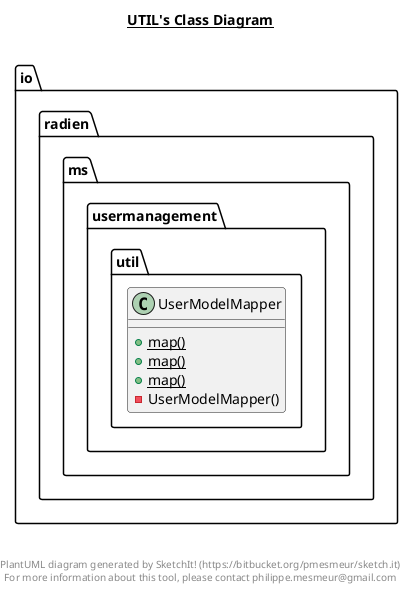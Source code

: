 @startuml

title __UTIL's Class Diagram__\n

  namespace io.radien.ms.usermanagement {
    namespace util {
      class io.radien.ms.usermanagement.util.UserModelMapper {
          {static} + map()
          {static} + map()
          {static} + map()
          - UserModelMapper()
      }
    }
  }
  



right footer


PlantUML diagram generated by SketchIt! (https://bitbucket.org/pmesmeur/sketch.it)
For more information about this tool, please contact philippe.mesmeur@gmail.com
endfooter

@enduml

